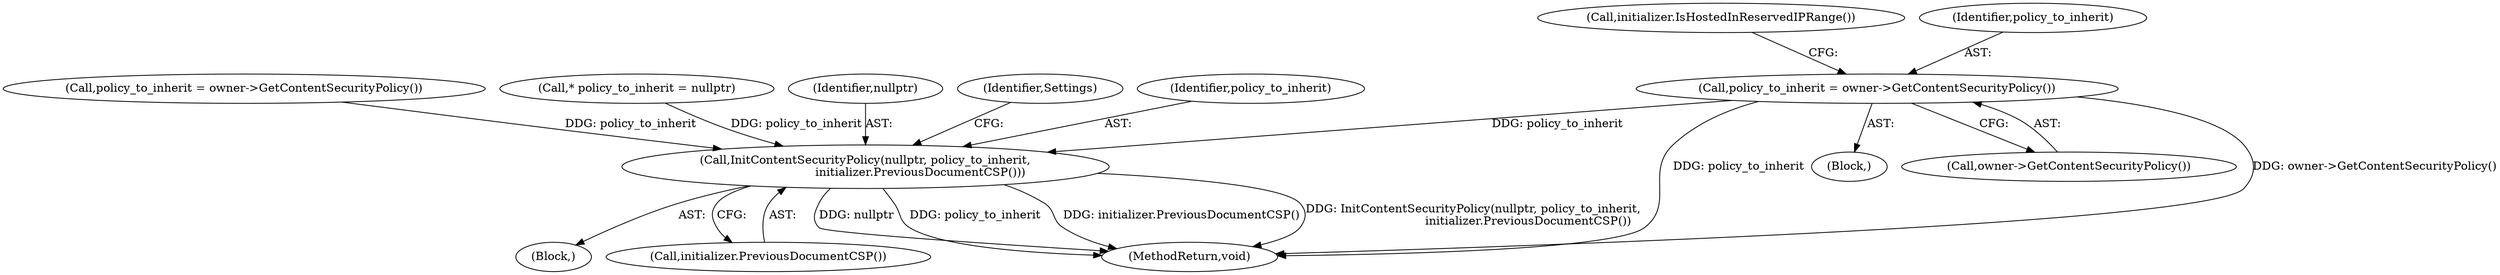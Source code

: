 digraph "0_Chrome_d683fb12566eaec180ee0e0506288f46cc7a43e7_0@pointer" {
"1000192" [label="(Call,policy_to_inherit = owner->GetContentSecurityPolicy())"];
"1000228" [label="(Call,InitContentSecurityPolicy(nullptr, policy_to_inherit,\n                              initializer.PreviousDocumentCSP()))"];
"1000186" [label="(Block,)"];
"1000194" [label="(Call,owner->GetContentSecurityPolicy())"];
"1000266" [label="(MethodReturn,void)"];
"1000227" [label="(Block,)"];
"1000173" [label="(Call,policy_to_inherit = owner->GetContentSecurityPolicy())"];
"1000192" [label="(Call,policy_to_inherit = owner->GetContentSecurityPolicy())"];
"1000231" [label="(Call,initializer.PreviousDocumentCSP())"];
"1000204" [label="(Call,initializer.IsHostedInReservedIPRange())"];
"1000145" [label="(Call,* policy_to_inherit = nullptr)"];
"1000229" [label="(Identifier,nullptr)"];
"1000235" [label="(Identifier,Settings)"];
"1000228" [label="(Call,InitContentSecurityPolicy(nullptr, policy_to_inherit,\n                              initializer.PreviousDocumentCSP()))"];
"1000193" [label="(Identifier,policy_to_inherit)"];
"1000230" [label="(Identifier,policy_to_inherit)"];
"1000192" -> "1000186"  [label="AST: "];
"1000192" -> "1000194"  [label="CFG: "];
"1000193" -> "1000192"  [label="AST: "];
"1000194" -> "1000192"  [label="AST: "];
"1000204" -> "1000192"  [label="CFG: "];
"1000192" -> "1000266"  [label="DDG: owner->GetContentSecurityPolicy()"];
"1000192" -> "1000266"  [label="DDG: policy_to_inherit"];
"1000192" -> "1000228"  [label="DDG: policy_to_inherit"];
"1000228" -> "1000227"  [label="AST: "];
"1000228" -> "1000231"  [label="CFG: "];
"1000229" -> "1000228"  [label="AST: "];
"1000230" -> "1000228"  [label="AST: "];
"1000231" -> "1000228"  [label="AST: "];
"1000235" -> "1000228"  [label="CFG: "];
"1000228" -> "1000266"  [label="DDG: initializer.PreviousDocumentCSP()"];
"1000228" -> "1000266"  [label="DDG: InitContentSecurityPolicy(nullptr, policy_to_inherit,\n                              initializer.PreviousDocumentCSP())"];
"1000228" -> "1000266"  [label="DDG: nullptr"];
"1000228" -> "1000266"  [label="DDG: policy_to_inherit"];
"1000145" -> "1000228"  [label="DDG: policy_to_inherit"];
"1000173" -> "1000228"  [label="DDG: policy_to_inherit"];
}
